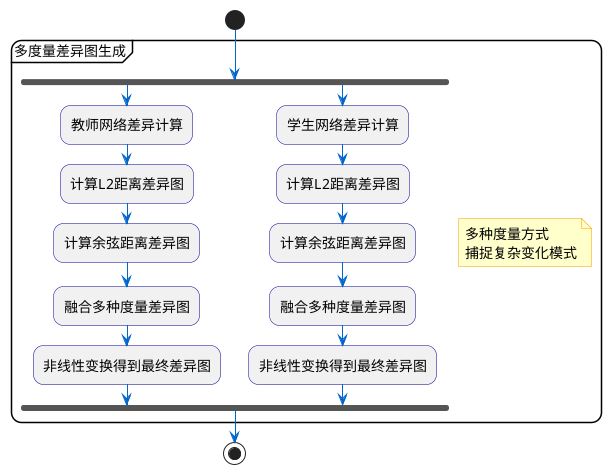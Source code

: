 @startuml 差异图注意力迁移-多度量差异图生成
skinparam backgroundColor white
skinparam roundcorner 20
skinparam ArrowColor #0066CC
skinparam ActivityBorderColor #000099
skinparam ActivityFontSize 14
skinparam noteBorderColor #FF9900
skinparam noteFontSize 14
skinparam noteBackgroundColor #FFFFCC

start

partition "多度量差异图生成" {
  fork
    :教师网络差异计算;
    :计算L2距离差异图;
    :计算余弦距离差异图;
    :融合多种度量差异图;
    :非线性变换得到最终差异图;
  fork again
    :学生网络差异计算;
    :计算L2距离差异图;
    :计算余弦距离差异图;
    :融合多种度量差异图;
    :非线性变换得到最终差异图;
  end fork
}
note right: 多种度量方式\n捕捉复杂变化模式

stop
@enduml 